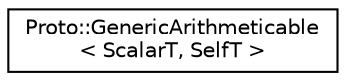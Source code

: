 digraph "Graphical Class Hierarchy"
{
  edge [fontname="Helvetica",fontsize="10",labelfontname="Helvetica",labelfontsize="10"];
  node [fontname="Helvetica",fontsize="10",shape=record];
  rankdir="LR";
  Node0 [label="Proto::GenericArithmeticable\l\< ScalarT, SelfT \>",height=0.2,width=0.4,color="black", fillcolor="white", style="filled",URL="$structProto_1_1GenericArithmeticable.html"];
}
